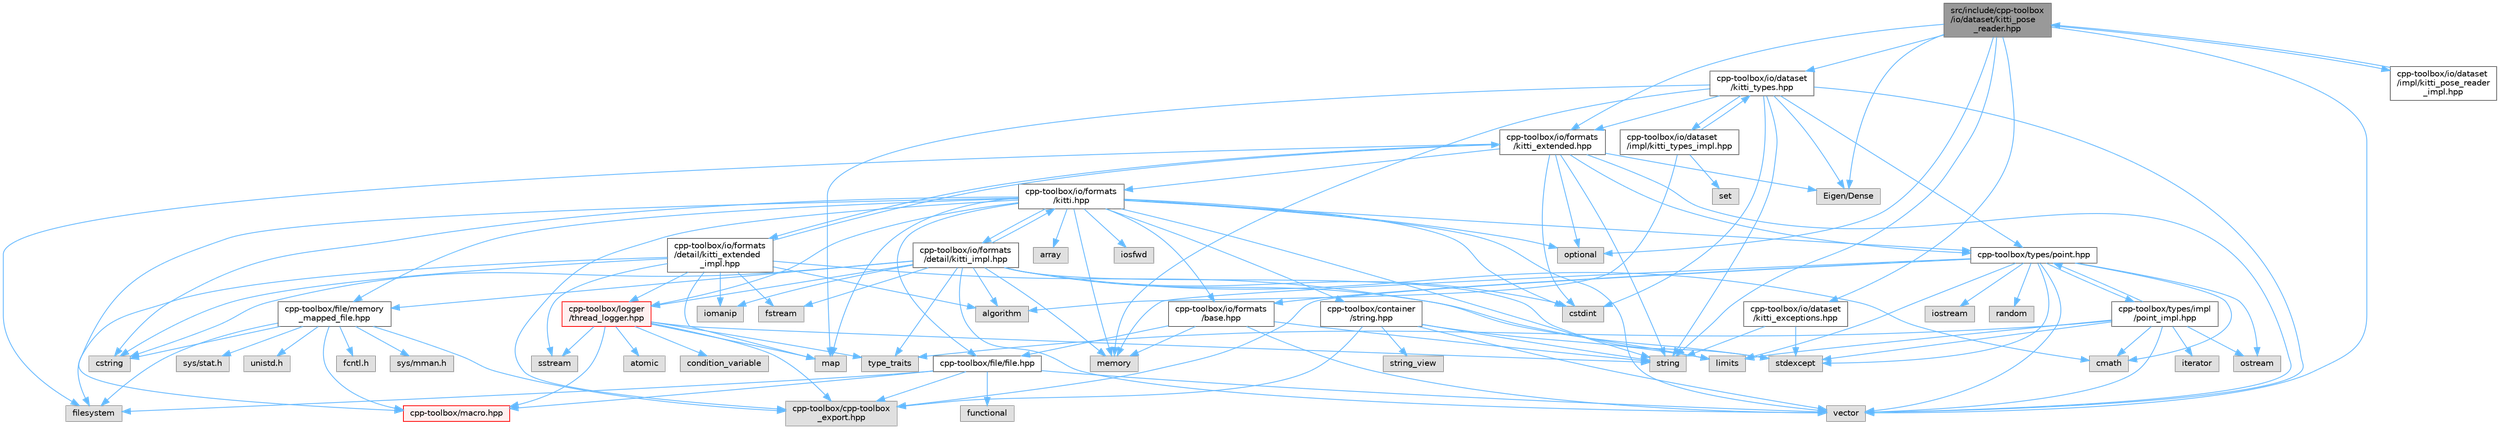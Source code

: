 digraph "src/include/cpp-toolbox/io/dataset/kitti_pose_reader.hpp"
{
 // LATEX_PDF_SIZE
  bgcolor="transparent";
  edge [fontname=Helvetica,fontsize=10,labelfontname=Helvetica,labelfontsize=10];
  node [fontname=Helvetica,fontsize=10,shape=box,height=0.2,width=0.4];
  Node1 [id="Node000001",label="src/include/cpp-toolbox\l/io/dataset/kitti_pose\l_reader.hpp",height=0.2,width=0.4,color="gray40", fillcolor="grey60", style="filled", fontcolor="black",tooltip=" "];
  Node1 -> Node2 [id="edge1_Node000001_Node000002",color="steelblue1",style="solid",tooltip=" "];
  Node2 [id="Node000002",label="cpp-toolbox/io/dataset\l/kitti_types.hpp",height=0.2,width=0.4,color="grey40", fillcolor="white", style="filled",URL="$kitti__types_8hpp.html",tooltip=" "];
  Node2 -> Node3 [id="edge2_Node000002_Node000003",color="steelblue1",style="solid",tooltip=" "];
  Node3 [id="Node000003",label="cpp-toolbox/types/point.hpp",height=0.2,width=0.4,color="grey40", fillcolor="white", style="filled",URL="$point_8hpp.html",tooltip=" "];
  Node3 -> Node4 [id="edge3_Node000003_Node000004",color="steelblue1",style="solid",tooltip=" "];
  Node4 [id="Node000004",label="cmath",height=0.2,width=0.4,color="grey60", fillcolor="#E0E0E0", style="filled",tooltip=" "];
  Node3 -> Node5 [id="edge4_Node000003_Node000005",color="steelblue1",style="solid",tooltip=" "];
  Node5 [id="Node000005",label="iostream",height=0.2,width=0.4,color="grey60", fillcolor="#E0E0E0", style="filled",tooltip=" "];
  Node3 -> Node6 [id="edge5_Node000003_Node000006",color="steelblue1",style="solid",tooltip=" "];
  Node6 [id="Node000006",label="limits",height=0.2,width=0.4,color="grey60", fillcolor="#E0E0E0", style="filled",tooltip=" "];
  Node3 -> Node7 [id="edge6_Node000003_Node000007",color="steelblue1",style="solid",tooltip=" "];
  Node7 [id="Node000007",label="memory",height=0.2,width=0.4,color="grey60", fillcolor="#E0E0E0", style="filled",tooltip=" "];
  Node3 -> Node8 [id="edge7_Node000003_Node000008",color="steelblue1",style="solid",tooltip=" "];
  Node8 [id="Node000008",label="ostream",height=0.2,width=0.4,color="grey60", fillcolor="#E0E0E0", style="filled",tooltip=" "];
  Node3 -> Node9 [id="edge8_Node000003_Node000009",color="steelblue1",style="solid",tooltip=" "];
  Node9 [id="Node000009",label="random",height=0.2,width=0.4,color="grey60", fillcolor="#E0E0E0", style="filled",tooltip=" "];
  Node3 -> Node10 [id="edge9_Node000003_Node000010",color="steelblue1",style="solid",tooltip=" "];
  Node10 [id="Node000010",label="stdexcept",height=0.2,width=0.4,color="grey60", fillcolor="#E0E0E0", style="filled",tooltip=" "];
  Node3 -> Node11 [id="edge10_Node000003_Node000011",color="steelblue1",style="solid",tooltip=" "];
  Node11 [id="Node000011",label="vector",height=0.2,width=0.4,color="grey60", fillcolor="#E0E0E0", style="filled",tooltip=" "];
  Node3 -> Node12 [id="edge11_Node000003_Node000012",color="steelblue1",style="solid",tooltip=" "];
  Node12 [id="Node000012",label="cpp-toolbox/cpp-toolbox\l_export.hpp",height=0.2,width=0.4,color="grey60", fillcolor="#E0E0E0", style="filled",tooltip=" "];
  Node3 -> Node13 [id="edge12_Node000003_Node000013",color="steelblue1",style="solid",tooltip=" "];
  Node13 [id="Node000013",label="cpp-toolbox/io/formats\l/base.hpp",height=0.2,width=0.4,color="grey40", fillcolor="white", style="filled",URL="$io_2formats_2base_8hpp.html",tooltip=" "];
  Node13 -> Node7 [id="edge13_Node000013_Node000007",color="steelblue1",style="solid",tooltip=" "];
  Node13 -> Node14 [id="edge14_Node000013_Node000014",color="steelblue1",style="solid",tooltip=" "];
  Node14 [id="Node000014",label="string",height=0.2,width=0.4,color="grey60", fillcolor="#E0E0E0", style="filled",tooltip=" "];
  Node13 -> Node11 [id="edge15_Node000013_Node000011",color="steelblue1",style="solid",tooltip=" "];
  Node13 -> Node15 [id="edge16_Node000013_Node000015",color="steelblue1",style="solid",tooltip=" "];
  Node15 [id="Node000015",label="cpp-toolbox/file/file.hpp",height=0.2,width=0.4,color="grey40", fillcolor="white", style="filled",URL="$file_8hpp.html",tooltip=" "];
  Node15 -> Node16 [id="edge17_Node000015_Node000016",color="steelblue1",style="solid",tooltip=" "];
  Node16 [id="Node000016",label="filesystem",height=0.2,width=0.4,color="grey60", fillcolor="#E0E0E0", style="filled",tooltip=" "];
  Node15 -> Node17 [id="edge18_Node000015_Node000017",color="steelblue1",style="solid",tooltip=" "];
  Node17 [id="Node000017",label="functional",height=0.2,width=0.4,color="grey60", fillcolor="#E0E0E0", style="filled",tooltip=" "];
  Node15 -> Node11 [id="edge19_Node000015_Node000011",color="steelblue1",style="solid",tooltip=" "];
  Node15 -> Node12 [id="edge20_Node000015_Node000012",color="steelblue1",style="solid",tooltip=" "];
  Node15 -> Node18 [id="edge21_Node000015_Node000018",color="steelblue1",style="solid",tooltip=" "];
  Node18 [id="Node000018",label="cpp-toolbox/macro.hpp",height=0.2,width=0.4,color="red", fillcolor="#FFF0F0", style="filled",URL="$macro_8hpp.html",tooltip="通用的编译器、平台、架构检测和实用宏定义 / Common macros for compiler, platform, architecture detection and utility macro..."];
  Node3 -> Node23 [id="edge22_Node000003_Node000023",color="steelblue1",style="solid",tooltip=" "];
  Node23 [id="Node000023",label="cpp-toolbox/types/impl\l/point_impl.hpp",height=0.2,width=0.4,color="grey40", fillcolor="white", style="filled",URL="$point__impl_8hpp.html",tooltip=" "];
  Node23 -> Node4 [id="edge23_Node000023_Node000004",color="steelblue1",style="solid",tooltip=" "];
  Node23 -> Node24 [id="edge24_Node000023_Node000024",color="steelblue1",style="solid",tooltip=" "];
  Node24 [id="Node000024",label="iterator",height=0.2,width=0.4,color="grey60", fillcolor="#E0E0E0", style="filled",tooltip=" "];
  Node23 -> Node6 [id="edge25_Node000023_Node000006",color="steelblue1",style="solid",tooltip=" "];
  Node23 -> Node8 [id="edge26_Node000023_Node000008",color="steelblue1",style="solid",tooltip=" "];
  Node23 -> Node10 [id="edge27_Node000023_Node000010",color="steelblue1",style="solid",tooltip=" "];
  Node23 -> Node25 [id="edge28_Node000023_Node000025",color="steelblue1",style="solid",tooltip=" "];
  Node25 [id="Node000025",label="type_traits",height=0.2,width=0.4,color="grey60", fillcolor="#E0E0E0", style="filled",tooltip=" "];
  Node23 -> Node11 [id="edge29_Node000023_Node000011",color="steelblue1",style="solid",tooltip=" "];
  Node23 -> Node3 [id="edge30_Node000023_Node000003",color="steelblue1",style="solid",tooltip=" "];
  Node2 -> Node26 [id="edge31_Node000002_Node000026",color="steelblue1",style="solid",tooltip=" "];
  Node26 [id="Node000026",label="cpp-toolbox/io/formats\l/kitti_extended.hpp",height=0.2,width=0.4,color="grey40", fillcolor="white", style="filled",URL="$kitti__extended_8hpp.html",tooltip=" "];
  Node26 -> Node27 [id="edge32_Node000026_Node000027",color="steelblue1",style="solid",tooltip=" "];
  Node27 [id="Node000027",label="cpp-toolbox/io/formats\l/kitti.hpp",height=0.2,width=0.4,color="grey40", fillcolor="white", style="filled",URL="$kitti_8hpp.html",tooltip=" "];
  Node27 -> Node28 [id="edge33_Node000027_Node000028",color="steelblue1",style="solid",tooltip=" "];
  Node28 [id="Node000028",label="array",height=0.2,width=0.4,color="grey60", fillcolor="#E0E0E0", style="filled",tooltip=" "];
  Node27 -> Node29 [id="edge34_Node000027_Node000029",color="steelblue1",style="solid",tooltip=" "];
  Node29 [id="Node000029",label="cstdint",height=0.2,width=0.4,color="grey60", fillcolor="#E0E0E0", style="filled",tooltip=" "];
  Node27 -> Node30 [id="edge35_Node000027_Node000030",color="steelblue1",style="solid",tooltip=" "];
  Node30 [id="Node000030",label="cstring",height=0.2,width=0.4,color="grey60", fillcolor="#E0E0E0", style="filled",tooltip=" "];
  Node27 -> Node31 [id="edge36_Node000027_Node000031",color="steelblue1",style="solid",tooltip=" "];
  Node31 [id="Node000031",label="iosfwd",height=0.2,width=0.4,color="grey60", fillcolor="#E0E0E0", style="filled",tooltip=" "];
  Node27 -> Node32 [id="edge37_Node000027_Node000032",color="steelblue1",style="solid",tooltip=" "];
  Node32 [id="Node000032",label="map",height=0.2,width=0.4,color="grey60", fillcolor="#E0E0E0", style="filled",tooltip=" "];
  Node27 -> Node7 [id="edge38_Node000027_Node000007",color="steelblue1",style="solid",tooltip=" "];
  Node27 -> Node33 [id="edge39_Node000027_Node000033",color="steelblue1",style="solid",tooltip=" "];
  Node33 [id="Node000033",label="optional",height=0.2,width=0.4,color="grey60", fillcolor="#E0E0E0", style="filled",tooltip=" "];
  Node27 -> Node14 [id="edge40_Node000027_Node000014",color="steelblue1",style="solid",tooltip=" "];
  Node27 -> Node11 [id="edge41_Node000027_Node000011",color="steelblue1",style="solid",tooltip=" "];
  Node27 -> Node34 [id="edge42_Node000027_Node000034",color="steelblue1",style="solid",tooltip=" "];
  Node34 [id="Node000034",label="cpp-toolbox/container\l/string.hpp",height=0.2,width=0.4,color="grey40", fillcolor="white", style="filled",URL="$string_8hpp.html",tooltip=" "];
  Node34 -> Node6 [id="edge43_Node000034_Node000006",color="steelblue1",style="solid",tooltip=" "];
  Node34 -> Node14 [id="edge44_Node000034_Node000014",color="steelblue1",style="solid",tooltip=" "];
  Node34 -> Node35 [id="edge45_Node000034_Node000035",color="steelblue1",style="solid",tooltip=" "];
  Node35 [id="Node000035",label="string_view",height=0.2,width=0.4,color="grey60", fillcolor="#E0E0E0", style="filled",tooltip=" "];
  Node34 -> Node11 [id="edge46_Node000034_Node000011",color="steelblue1",style="solid",tooltip=" "];
  Node34 -> Node12 [id="edge47_Node000034_Node000012",color="steelblue1",style="solid",tooltip=" "];
  Node27 -> Node12 [id="edge48_Node000027_Node000012",color="steelblue1",style="solid",tooltip=" "];
  Node27 -> Node15 [id="edge49_Node000027_Node000015",color="steelblue1",style="solid",tooltip=" "];
  Node27 -> Node36 [id="edge50_Node000027_Node000036",color="steelblue1",style="solid",tooltip=" "];
  Node36 [id="Node000036",label="cpp-toolbox/file/memory\l_mapped_file.hpp",height=0.2,width=0.4,color="grey40", fillcolor="white", style="filled",URL="$memory__mapped__file_8hpp.html",tooltip=" "];
  Node36 -> Node30 [id="edge51_Node000036_Node000030",color="steelblue1",style="solid",tooltip=" "];
  Node36 -> Node16 [id="edge52_Node000036_Node000016",color="steelblue1",style="solid",tooltip=" "];
  Node36 -> Node12 [id="edge53_Node000036_Node000012",color="steelblue1",style="solid",tooltip=" "];
  Node36 -> Node18 [id="edge54_Node000036_Node000018",color="steelblue1",style="solid",tooltip=" "];
  Node36 -> Node37 [id="edge55_Node000036_Node000037",color="steelblue1",style="solid",tooltip=" "];
  Node37 [id="Node000037",label="fcntl.h",height=0.2,width=0.4,color="grey60", fillcolor="#E0E0E0", style="filled",tooltip=" "];
  Node36 -> Node38 [id="edge56_Node000036_Node000038",color="steelblue1",style="solid",tooltip=" "];
  Node38 [id="Node000038",label="sys/mman.h",height=0.2,width=0.4,color="grey60", fillcolor="#E0E0E0", style="filled",tooltip=" "];
  Node36 -> Node39 [id="edge57_Node000036_Node000039",color="steelblue1",style="solid",tooltip=" "];
  Node39 [id="Node000039",label="sys/stat.h",height=0.2,width=0.4,color="grey60", fillcolor="#E0E0E0", style="filled",tooltip=" "];
  Node36 -> Node40 [id="edge58_Node000036_Node000040",color="steelblue1",style="solid",tooltip=" "];
  Node40 [id="Node000040",label="unistd.h",height=0.2,width=0.4,color="grey60", fillcolor="#E0E0E0", style="filled",tooltip=" "];
  Node27 -> Node13 [id="edge59_Node000027_Node000013",color="steelblue1",style="solid",tooltip=" "];
  Node27 -> Node41 [id="edge60_Node000027_Node000041",color="steelblue1",style="solid",tooltip=" "];
  Node41 [id="Node000041",label="cpp-toolbox/logger\l/thread_logger.hpp",height=0.2,width=0.4,color="red", fillcolor="#FFF0F0", style="filled",URL="$thread__logger_8hpp.html",tooltip=" "];
  Node41 -> Node42 [id="edge61_Node000041_Node000042",color="steelblue1",style="solid",tooltip=" "];
  Node42 [id="Node000042",label="atomic",height=0.2,width=0.4,color="grey60", fillcolor="#E0E0E0", style="filled",tooltip=" "];
  Node41 -> Node43 [id="edge62_Node000041_Node000043",color="steelblue1",style="solid",tooltip=" "];
  Node43 [id="Node000043",label="condition_variable",height=0.2,width=0.4,color="grey60", fillcolor="#E0E0E0", style="filled",tooltip=" "];
  Node41 -> Node32 [id="edge63_Node000041_Node000032",color="steelblue1",style="solid",tooltip=" "];
  Node41 -> Node46 [id="edge64_Node000041_Node000046",color="steelblue1",style="solid",tooltip=" "];
  Node46 [id="Node000046",label="sstream",height=0.2,width=0.4,color="grey60", fillcolor="#E0E0E0", style="filled",tooltip=" "];
  Node41 -> Node14 [id="edge65_Node000041_Node000014",color="steelblue1",style="solid",tooltip=" "];
  Node41 -> Node25 [id="edge66_Node000041_Node000025",color="steelblue1",style="solid",tooltip=" "];
  Node41 -> Node12 [id="edge67_Node000041_Node000012",color="steelblue1",style="solid",tooltip=" "];
  Node41 -> Node18 [id="edge68_Node000041_Node000018",color="steelblue1",style="solid",tooltip=" "];
  Node27 -> Node18 [id="edge69_Node000027_Node000018",color="steelblue1",style="solid",tooltip=" "];
  Node27 -> Node3 [id="edge70_Node000027_Node000003",color="steelblue1",style="solid",tooltip=" "];
  Node27 -> Node55 [id="edge71_Node000027_Node000055",color="steelblue1",style="solid",tooltip=" "];
  Node55 [id="Node000055",label="cpp-toolbox/io/formats\l/detail/kitti_impl.hpp",height=0.2,width=0.4,color="grey40", fillcolor="white", style="filled",URL="$kitti__impl_8hpp.html",tooltip="此文件包含 kitti_format_t 的模板实现/This file contains the template implementations for kitti_format_t"];
  Node55 -> Node27 [id="edge72_Node000055_Node000027",color="steelblue1",style="solid",tooltip=" "];
  Node55 -> Node56 [id="edge73_Node000055_Node000056",color="steelblue1",style="solid",tooltip=" "];
  Node56 [id="Node000056",label="algorithm",height=0.2,width=0.4,color="grey60", fillcolor="#E0E0E0", style="filled",tooltip=" "];
  Node55 -> Node4 [id="edge74_Node000055_Node000004",color="steelblue1",style="solid",tooltip=" "];
  Node55 -> Node29 [id="edge75_Node000055_Node000029",color="steelblue1",style="solid",tooltip=" "];
  Node55 -> Node30 [id="edge76_Node000055_Node000030",color="steelblue1",style="solid",tooltip=" "];
  Node55 -> Node57 [id="edge77_Node000055_Node000057",color="steelblue1",style="solid",tooltip=" "];
  Node57 [id="Node000057",label="fstream",height=0.2,width=0.4,color="grey60", fillcolor="#E0E0E0", style="filled",tooltip=" "];
  Node55 -> Node58 [id="edge78_Node000055_Node000058",color="steelblue1",style="solid",tooltip=" "];
  Node58 [id="Node000058",label="iomanip",height=0.2,width=0.4,color="grey60", fillcolor="#E0E0E0", style="filled",tooltip=" "];
  Node55 -> Node6 [id="edge79_Node000055_Node000006",color="steelblue1",style="solid",tooltip=" "];
  Node55 -> Node7 [id="edge80_Node000055_Node000007",color="steelblue1",style="solid",tooltip=" "];
  Node55 -> Node10 [id="edge81_Node000055_Node000010",color="steelblue1",style="solid",tooltip=" "];
  Node55 -> Node25 [id="edge82_Node000055_Node000025",color="steelblue1",style="solid",tooltip=" "];
  Node55 -> Node11 [id="edge83_Node000055_Node000011",color="steelblue1",style="solid",tooltip=" "];
  Node55 -> Node36 [id="edge84_Node000055_Node000036",color="steelblue1",style="solid",tooltip=" "];
  Node55 -> Node41 [id="edge85_Node000055_Node000041",color="steelblue1",style="solid",tooltip=" "];
  Node26 -> Node3 [id="edge86_Node000026_Node000003",color="steelblue1",style="solid",tooltip=" "];
  Node26 -> Node59 [id="edge87_Node000026_Node000059",color="steelblue1",style="solid",tooltip=" "];
  Node59 [id="Node000059",label="Eigen/Dense",height=0.2,width=0.4,color="grey60", fillcolor="#E0E0E0", style="filled",tooltip=" "];
  Node26 -> Node16 [id="edge88_Node000026_Node000016",color="steelblue1",style="solid",tooltip=" "];
  Node26 -> Node14 [id="edge89_Node000026_Node000014",color="steelblue1",style="solid",tooltip=" "];
  Node26 -> Node11 [id="edge90_Node000026_Node000011",color="steelblue1",style="solid",tooltip=" "];
  Node26 -> Node29 [id="edge91_Node000026_Node000029",color="steelblue1",style="solid",tooltip=" "];
  Node26 -> Node33 [id="edge92_Node000026_Node000033",color="steelblue1",style="solid",tooltip=" "];
  Node26 -> Node60 [id="edge93_Node000026_Node000060",color="steelblue1",style="solid",tooltip=" "];
  Node60 [id="Node000060",label="cpp-toolbox/io/formats\l/detail/kitti_extended\l_impl.hpp",height=0.2,width=0.4,color="grey40", fillcolor="white", style="filled",URL="$kitti__extended__impl_8hpp.html",tooltip=" "];
  Node60 -> Node26 [id="edge94_Node000060_Node000026",color="steelblue1",style="solid",tooltip=" "];
  Node60 -> Node41 [id="edge95_Node000060_Node000041",color="steelblue1",style="solid",tooltip=" "];
  Node60 -> Node57 [id="edge96_Node000060_Node000057",color="steelblue1",style="solid",tooltip=" "];
  Node60 -> Node46 [id="edge97_Node000060_Node000046",color="steelblue1",style="solid",tooltip=" "];
  Node60 -> Node56 [id="edge98_Node000060_Node000056",color="steelblue1",style="solid",tooltip=" "];
  Node60 -> Node16 [id="edge99_Node000060_Node000016",color="steelblue1",style="solid",tooltip=" "];
  Node60 -> Node58 [id="edge100_Node000060_Node000058",color="steelblue1",style="solid",tooltip=" "];
  Node60 -> Node30 [id="edge101_Node000060_Node000030",color="steelblue1",style="solid",tooltip=" "];
  Node60 -> Node10 [id="edge102_Node000060_Node000010",color="steelblue1",style="solid",tooltip=" "];
  Node60 -> Node32 [id="edge103_Node000060_Node000032",color="steelblue1",style="solid",tooltip=" "];
  Node2 -> Node59 [id="edge104_Node000002_Node000059",color="steelblue1",style="solid",tooltip=" "];
  Node2 -> Node7 [id="edge105_Node000002_Node000007",color="steelblue1",style="solid",tooltip=" "];
  Node2 -> Node14 [id="edge106_Node000002_Node000014",color="steelblue1",style="solid",tooltip=" "];
  Node2 -> Node11 [id="edge107_Node000002_Node000011",color="steelblue1",style="solid",tooltip=" "];
  Node2 -> Node29 [id="edge108_Node000002_Node000029",color="steelblue1",style="solid",tooltip=" "];
  Node2 -> Node32 [id="edge109_Node000002_Node000032",color="steelblue1",style="solid",tooltip=" "];
  Node2 -> Node61 [id="edge110_Node000002_Node000061",color="steelblue1",style="solid",tooltip=" "];
  Node61 [id="Node000061",label="cpp-toolbox/io/dataset\l/impl/kitti_types_impl.hpp",height=0.2,width=0.4,color="grey40", fillcolor="white", style="filled",URL="$kitti__types__impl_8hpp.html",tooltip=" "];
  Node61 -> Node2 [id="edge111_Node000061_Node000002",color="steelblue1",style="solid",tooltip=" "];
  Node61 -> Node56 [id="edge112_Node000061_Node000056",color="steelblue1",style="solid",tooltip=" "];
  Node61 -> Node62 [id="edge113_Node000061_Node000062",color="steelblue1",style="solid",tooltip=" "];
  Node62 [id="Node000062",label="set",height=0.2,width=0.4,color="grey60", fillcolor="#E0E0E0", style="filled",tooltip=" "];
  Node1 -> Node63 [id="edge114_Node000001_Node000063",color="steelblue1",style="solid",tooltip=" "];
  Node63 [id="Node000063",label="cpp-toolbox/io/dataset\l/kitti_exceptions.hpp",height=0.2,width=0.4,color="grey40", fillcolor="white", style="filled",URL="$kitti__exceptions_8hpp.html",tooltip=" "];
  Node63 -> Node10 [id="edge115_Node000063_Node000010",color="steelblue1",style="solid",tooltip=" "];
  Node63 -> Node14 [id="edge116_Node000063_Node000014",color="steelblue1",style="solid",tooltip=" "];
  Node1 -> Node26 [id="edge117_Node000001_Node000026",color="steelblue1",style="solid",tooltip=" "];
  Node1 -> Node59 [id="edge118_Node000001_Node000059",color="steelblue1",style="solid",tooltip=" "];
  Node1 -> Node14 [id="edge119_Node000001_Node000014",color="steelblue1",style="solid",tooltip=" "];
  Node1 -> Node11 [id="edge120_Node000001_Node000011",color="steelblue1",style="solid",tooltip=" "];
  Node1 -> Node33 [id="edge121_Node000001_Node000033",color="steelblue1",style="solid",tooltip=" "];
  Node1 -> Node64 [id="edge122_Node000001_Node000064",color="steelblue1",style="solid",tooltip=" "];
  Node64 [id="Node000064",label="cpp-toolbox/io/dataset\l/impl/kitti_pose_reader\l_impl.hpp",height=0.2,width=0.4,color="grey40", fillcolor="white", style="filled",URL="$kitti__pose__reader__impl_8hpp.html",tooltip=" "];
  Node64 -> Node1 [id="edge123_Node000064_Node000001",color="steelblue1",style="solid",tooltip=" "];
}
